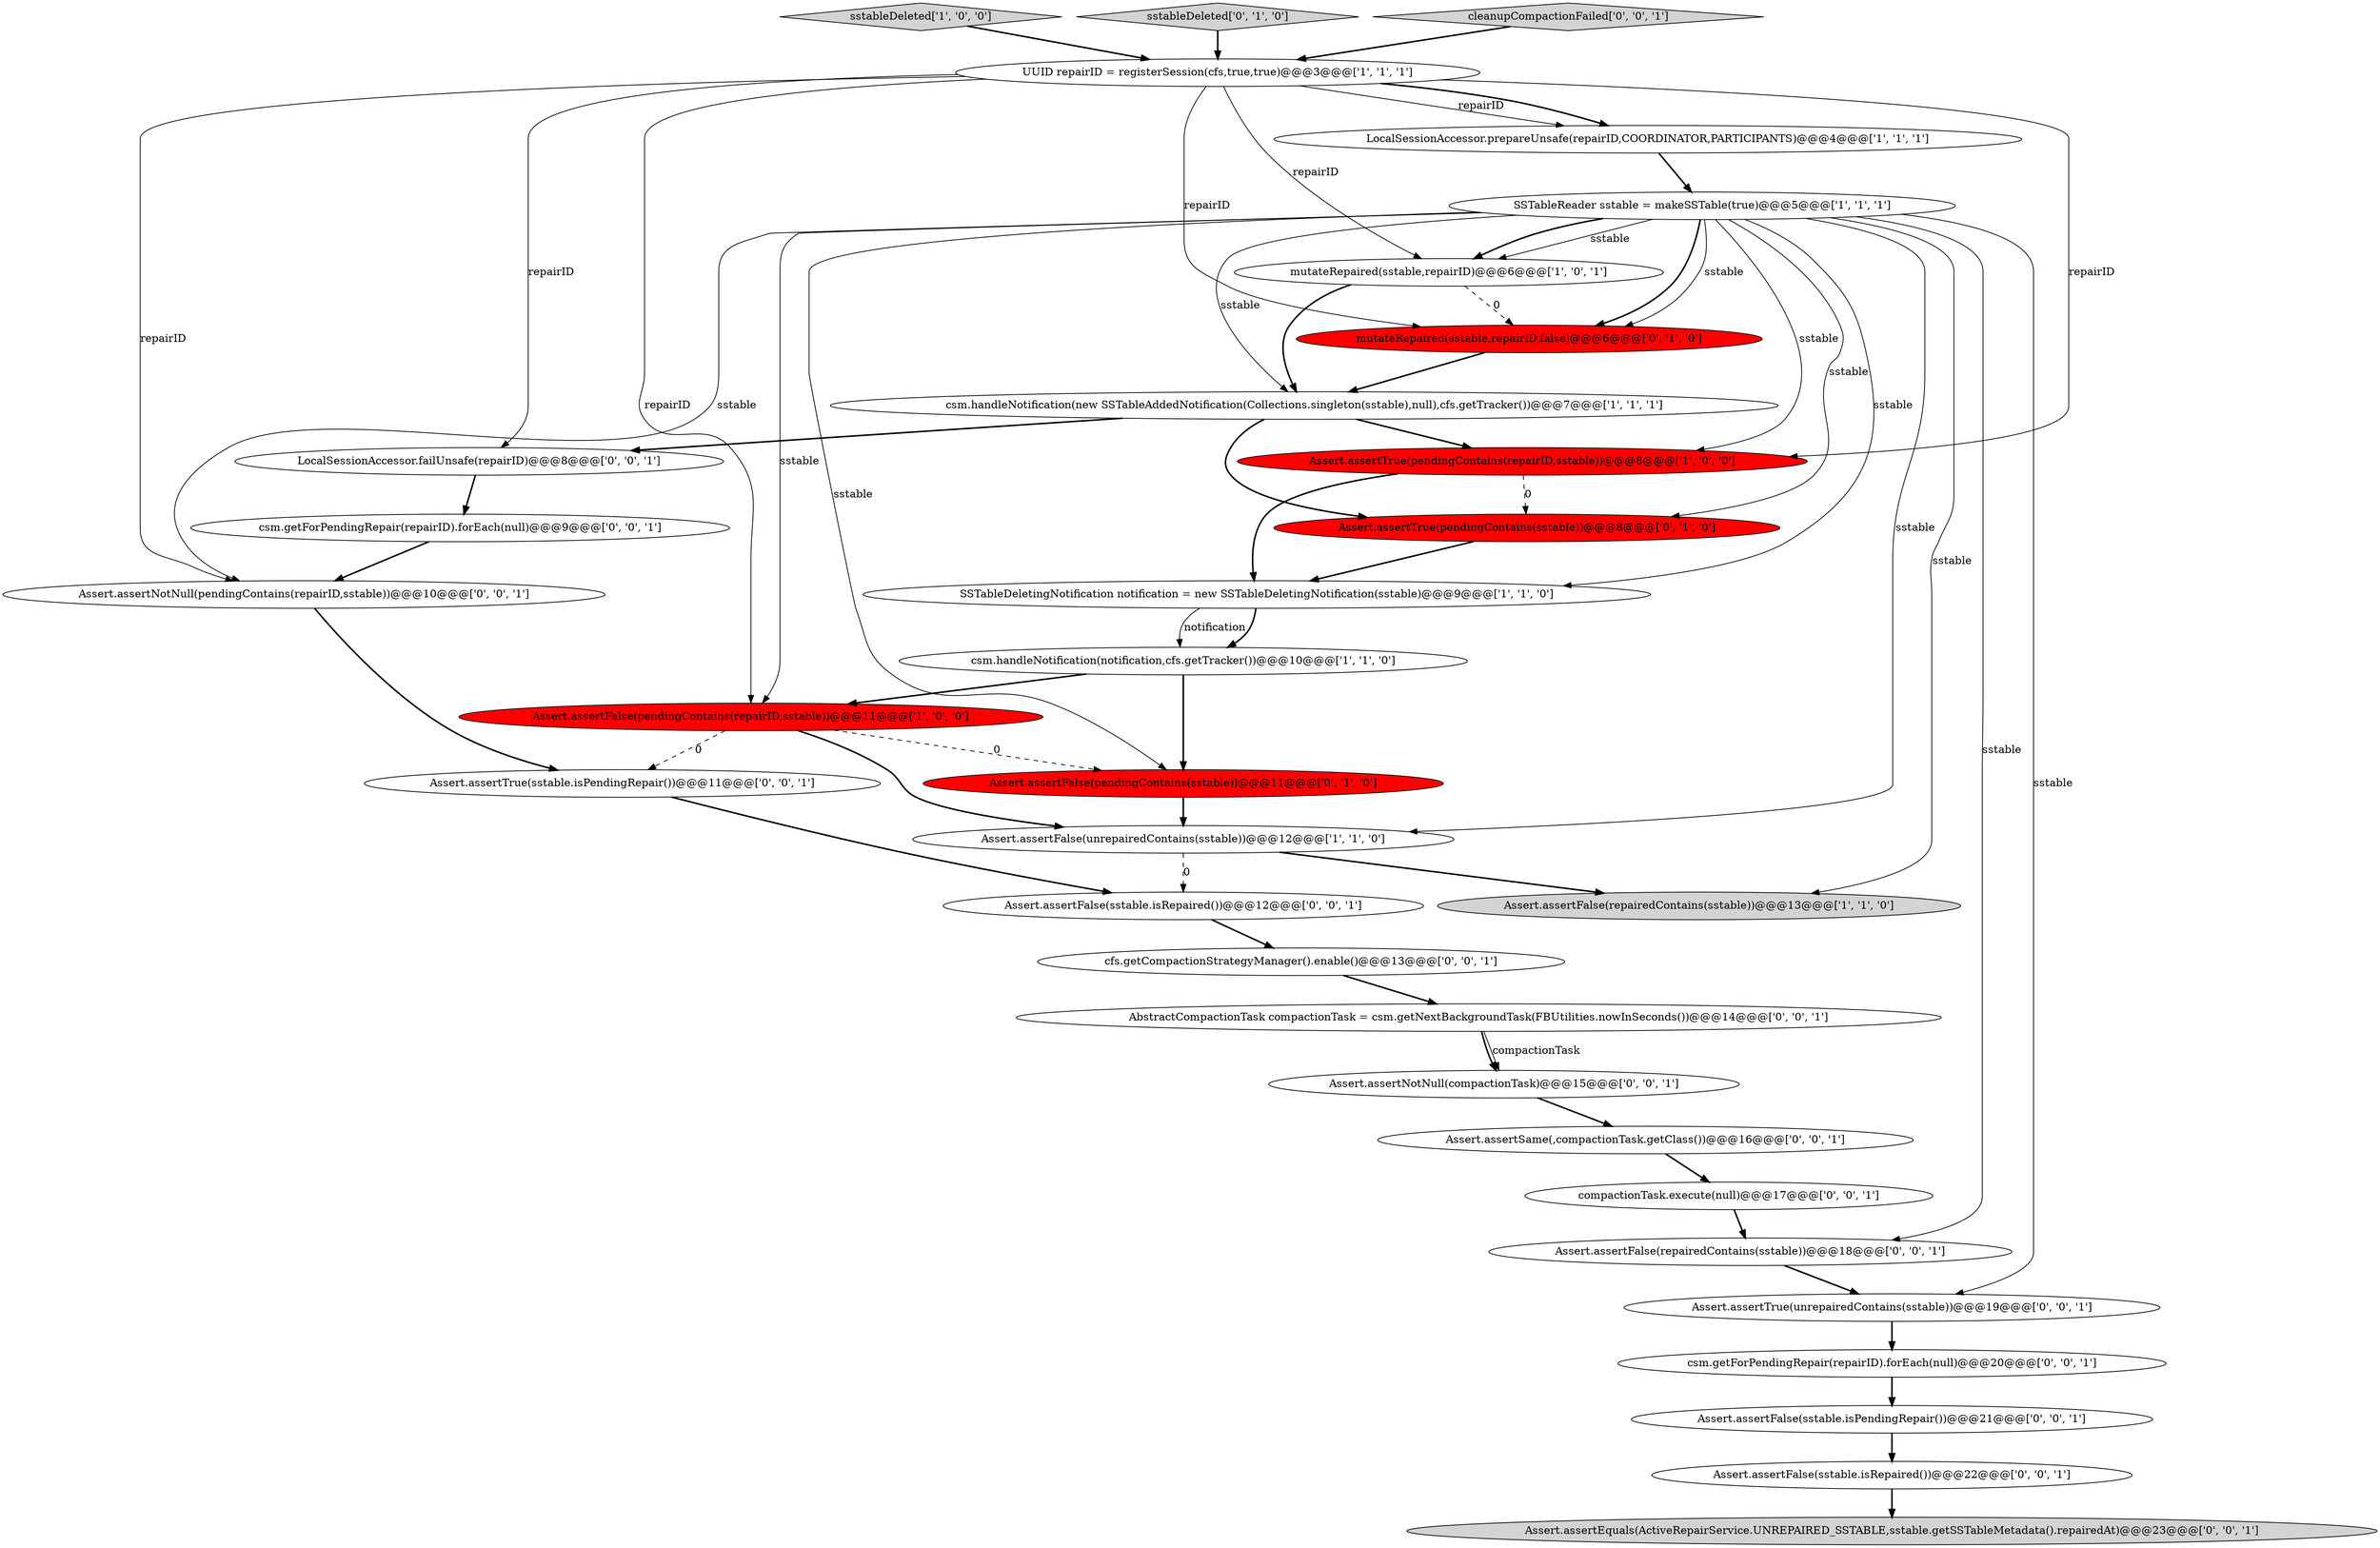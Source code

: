 digraph {
6 [style = filled, label = "mutateRepaired(sstable,repairID)@@@6@@@['1', '0', '1']", fillcolor = white, shape = ellipse image = "AAA0AAABBB1BBB"];
3 [style = filled, label = "Assert.assertFalse(repairedContains(sstable))@@@13@@@['1', '1', '0']", fillcolor = lightgray, shape = ellipse image = "AAA0AAABBB1BBB"];
4 [style = filled, label = "Assert.assertTrue(pendingContains(repairID,sstable))@@@8@@@['1', '0', '0']", fillcolor = red, shape = ellipse image = "AAA1AAABBB1BBB"];
19 [style = filled, label = "Assert.assertNotNull(pendingContains(repairID,sstable))@@@10@@@['0', '0', '1']", fillcolor = white, shape = ellipse image = "AAA0AAABBB3BBB"];
7 [style = filled, label = "sstableDeleted['1', '0', '0']", fillcolor = lightgray, shape = diamond image = "AAA0AAABBB1BBB"];
23 [style = filled, label = "Assert.assertTrue(sstable.isPendingRepair())@@@11@@@['0', '0', '1']", fillcolor = white, shape = ellipse image = "AAA0AAABBB3BBB"];
22 [style = filled, label = "Assert.assertSame(,compactionTask.getClass())@@@16@@@['0', '0', '1']", fillcolor = white, shape = ellipse image = "AAA0AAABBB3BBB"];
26 [style = filled, label = "Assert.assertTrue(unrepairedContains(sstable))@@@19@@@['0', '0', '1']", fillcolor = white, shape = ellipse image = "AAA0AAABBB3BBB"];
25 [style = filled, label = "Assert.assertFalse(repairedContains(sstable))@@@18@@@['0', '0', '1']", fillcolor = white, shape = ellipse image = "AAA0AAABBB3BBB"];
32 [style = filled, label = "Assert.assertEquals(ActiveRepairService.UNREPAIRED_SSTABLE,sstable.getSSTableMetadata().repairedAt)@@@23@@@['0', '0', '1']", fillcolor = lightgray, shape = ellipse image = "AAA0AAABBB3BBB"];
15 [style = filled, label = "sstableDeleted['0', '1', '0']", fillcolor = lightgray, shape = diamond image = "AAA0AAABBB2BBB"];
18 [style = filled, label = "csm.getForPendingRepair(repairID).forEach(null)@@@9@@@['0', '0', '1']", fillcolor = white, shape = ellipse image = "AAA0AAABBB3BBB"];
2 [style = filled, label = "Assert.assertFalse(unrepairedContains(sstable))@@@12@@@['1', '1', '0']", fillcolor = white, shape = ellipse image = "AAA0AAABBB1BBB"];
29 [style = filled, label = "Assert.assertFalse(sstable.isRepaired())@@@12@@@['0', '0', '1']", fillcolor = white, shape = ellipse image = "AAA0AAABBB3BBB"];
1 [style = filled, label = "Assert.assertFalse(pendingContains(repairID,sstable))@@@11@@@['1', '0', '0']", fillcolor = red, shape = ellipse image = "AAA1AAABBB1BBB"];
14 [style = filled, label = "Assert.assertTrue(pendingContains(sstable))@@@8@@@['0', '1', '0']", fillcolor = red, shape = ellipse image = "AAA1AAABBB2BBB"];
27 [style = filled, label = "csm.getForPendingRepair(repairID).forEach(null)@@@20@@@['0', '0', '1']", fillcolor = white, shape = ellipse image = "AAA0AAABBB3BBB"];
17 [style = filled, label = "cfs.getCompactionStrategyManager().enable()@@@13@@@['0', '0', '1']", fillcolor = white, shape = ellipse image = "AAA0AAABBB3BBB"];
21 [style = filled, label = "Assert.assertFalse(sstable.isPendingRepair())@@@21@@@['0', '0', '1']", fillcolor = white, shape = ellipse image = "AAA0AAABBB3BBB"];
28 [style = filled, label = "Assert.assertFalse(sstable.isRepaired())@@@22@@@['0', '0', '1']", fillcolor = white, shape = ellipse image = "AAA0AAABBB3BBB"];
5 [style = filled, label = "SSTableDeletingNotification notification = new SSTableDeletingNotification(sstable)@@@9@@@['1', '1', '0']", fillcolor = white, shape = ellipse image = "AAA0AAABBB1BBB"];
12 [style = filled, label = "mutateRepaired(sstable,repairID,false)@@@6@@@['0', '1', '0']", fillcolor = red, shape = ellipse image = "AAA1AAABBB2BBB"];
10 [style = filled, label = "SSTableReader sstable = makeSSTable(true)@@@5@@@['1', '1', '1']", fillcolor = white, shape = ellipse image = "AAA0AAABBB1BBB"];
9 [style = filled, label = "LocalSessionAccessor.prepareUnsafe(repairID,COORDINATOR,PARTICIPANTS)@@@4@@@['1', '1', '1']", fillcolor = white, shape = ellipse image = "AAA0AAABBB1BBB"];
0 [style = filled, label = "csm.handleNotification(notification,cfs.getTracker())@@@10@@@['1', '1', '0']", fillcolor = white, shape = ellipse image = "AAA0AAABBB1BBB"];
16 [style = filled, label = "Assert.assertNotNull(compactionTask)@@@15@@@['0', '0', '1']", fillcolor = white, shape = ellipse image = "AAA0AAABBB3BBB"];
30 [style = filled, label = "cleanupCompactionFailed['0', '0', '1']", fillcolor = lightgray, shape = diamond image = "AAA0AAABBB3BBB"];
13 [style = filled, label = "Assert.assertFalse(pendingContains(sstable))@@@11@@@['0', '1', '0']", fillcolor = red, shape = ellipse image = "AAA1AAABBB2BBB"];
8 [style = filled, label = "UUID repairID = registerSession(cfs,true,true)@@@3@@@['1', '1', '1']", fillcolor = white, shape = ellipse image = "AAA0AAABBB1BBB"];
31 [style = filled, label = "LocalSessionAccessor.failUnsafe(repairID)@@@8@@@['0', '0', '1']", fillcolor = white, shape = ellipse image = "AAA0AAABBB3BBB"];
11 [style = filled, label = "csm.handleNotification(new SSTableAddedNotification(Collections.singleton(sstable),null),cfs.getTracker())@@@7@@@['1', '1', '1']", fillcolor = white, shape = ellipse image = "AAA0AAABBB1BBB"];
24 [style = filled, label = "AbstractCompactionTask compactionTask = csm.getNextBackgroundTask(FBUtilities.nowInSeconds())@@@14@@@['0', '0', '1']", fillcolor = white, shape = ellipse image = "AAA0AAABBB3BBB"];
20 [style = filled, label = "compactionTask.execute(null)@@@17@@@['0', '0', '1']", fillcolor = white, shape = ellipse image = "AAA0AAABBB3BBB"];
10->11 [style = solid, label="sstable"];
8->6 [style = solid, label="repairID"];
5->0 [style = solid, label="notification"];
29->17 [style = bold, label=""];
0->13 [style = bold, label=""];
11->14 [style = bold, label=""];
10->19 [style = solid, label="sstable"];
2->3 [style = bold, label=""];
11->4 [style = bold, label=""];
12->11 [style = bold, label=""];
18->19 [style = bold, label=""];
8->9 [style = solid, label="repairID"];
8->12 [style = solid, label="repairID"];
8->19 [style = solid, label="repairID"];
31->18 [style = bold, label=""];
9->10 [style = bold, label=""];
16->22 [style = bold, label=""];
7->8 [style = bold, label=""];
20->25 [style = bold, label=""];
10->6 [style = bold, label=""];
10->4 [style = solid, label="sstable"];
24->16 [style = solid, label="compactionTask"];
8->31 [style = solid, label="repairID"];
21->28 [style = bold, label=""];
8->4 [style = solid, label="repairID"];
28->32 [style = bold, label=""];
6->12 [style = dashed, label="0"];
10->3 [style = solid, label="sstable"];
23->29 [style = bold, label=""];
1->13 [style = dashed, label="0"];
11->31 [style = bold, label=""];
24->16 [style = bold, label=""];
26->27 [style = bold, label=""];
17->24 [style = bold, label=""];
10->2 [style = solid, label="sstable"];
5->0 [style = bold, label=""];
22->20 [style = bold, label=""];
10->12 [style = bold, label=""];
10->14 [style = solid, label="sstable"];
0->1 [style = bold, label=""];
10->26 [style = solid, label="sstable"];
6->11 [style = bold, label=""];
19->23 [style = bold, label=""];
2->29 [style = dashed, label="0"];
25->26 [style = bold, label=""];
8->9 [style = bold, label=""];
13->2 [style = bold, label=""];
10->13 [style = solid, label="sstable"];
4->14 [style = dashed, label="0"];
1->2 [style = bold, label=""];
10->12 [style = solid, label="sstable"];
10->25 [style = solid, label="sstable"];
30->8 [style = bold, label=""];
10->5 [style = solid, label="sstable"];
10->1 [style = solid, label="sstable"];
8->1 [style = solid, label="repairID"];
27->21 [style = bold, label=""];
1->23 [style = dashed, label="0"];
10->6 [style = solid, label="sstable"];
4->5 [style = bold, label=""];
15->8 [style = bold, label=""];
14->5 [style = bold, label=""];
}
